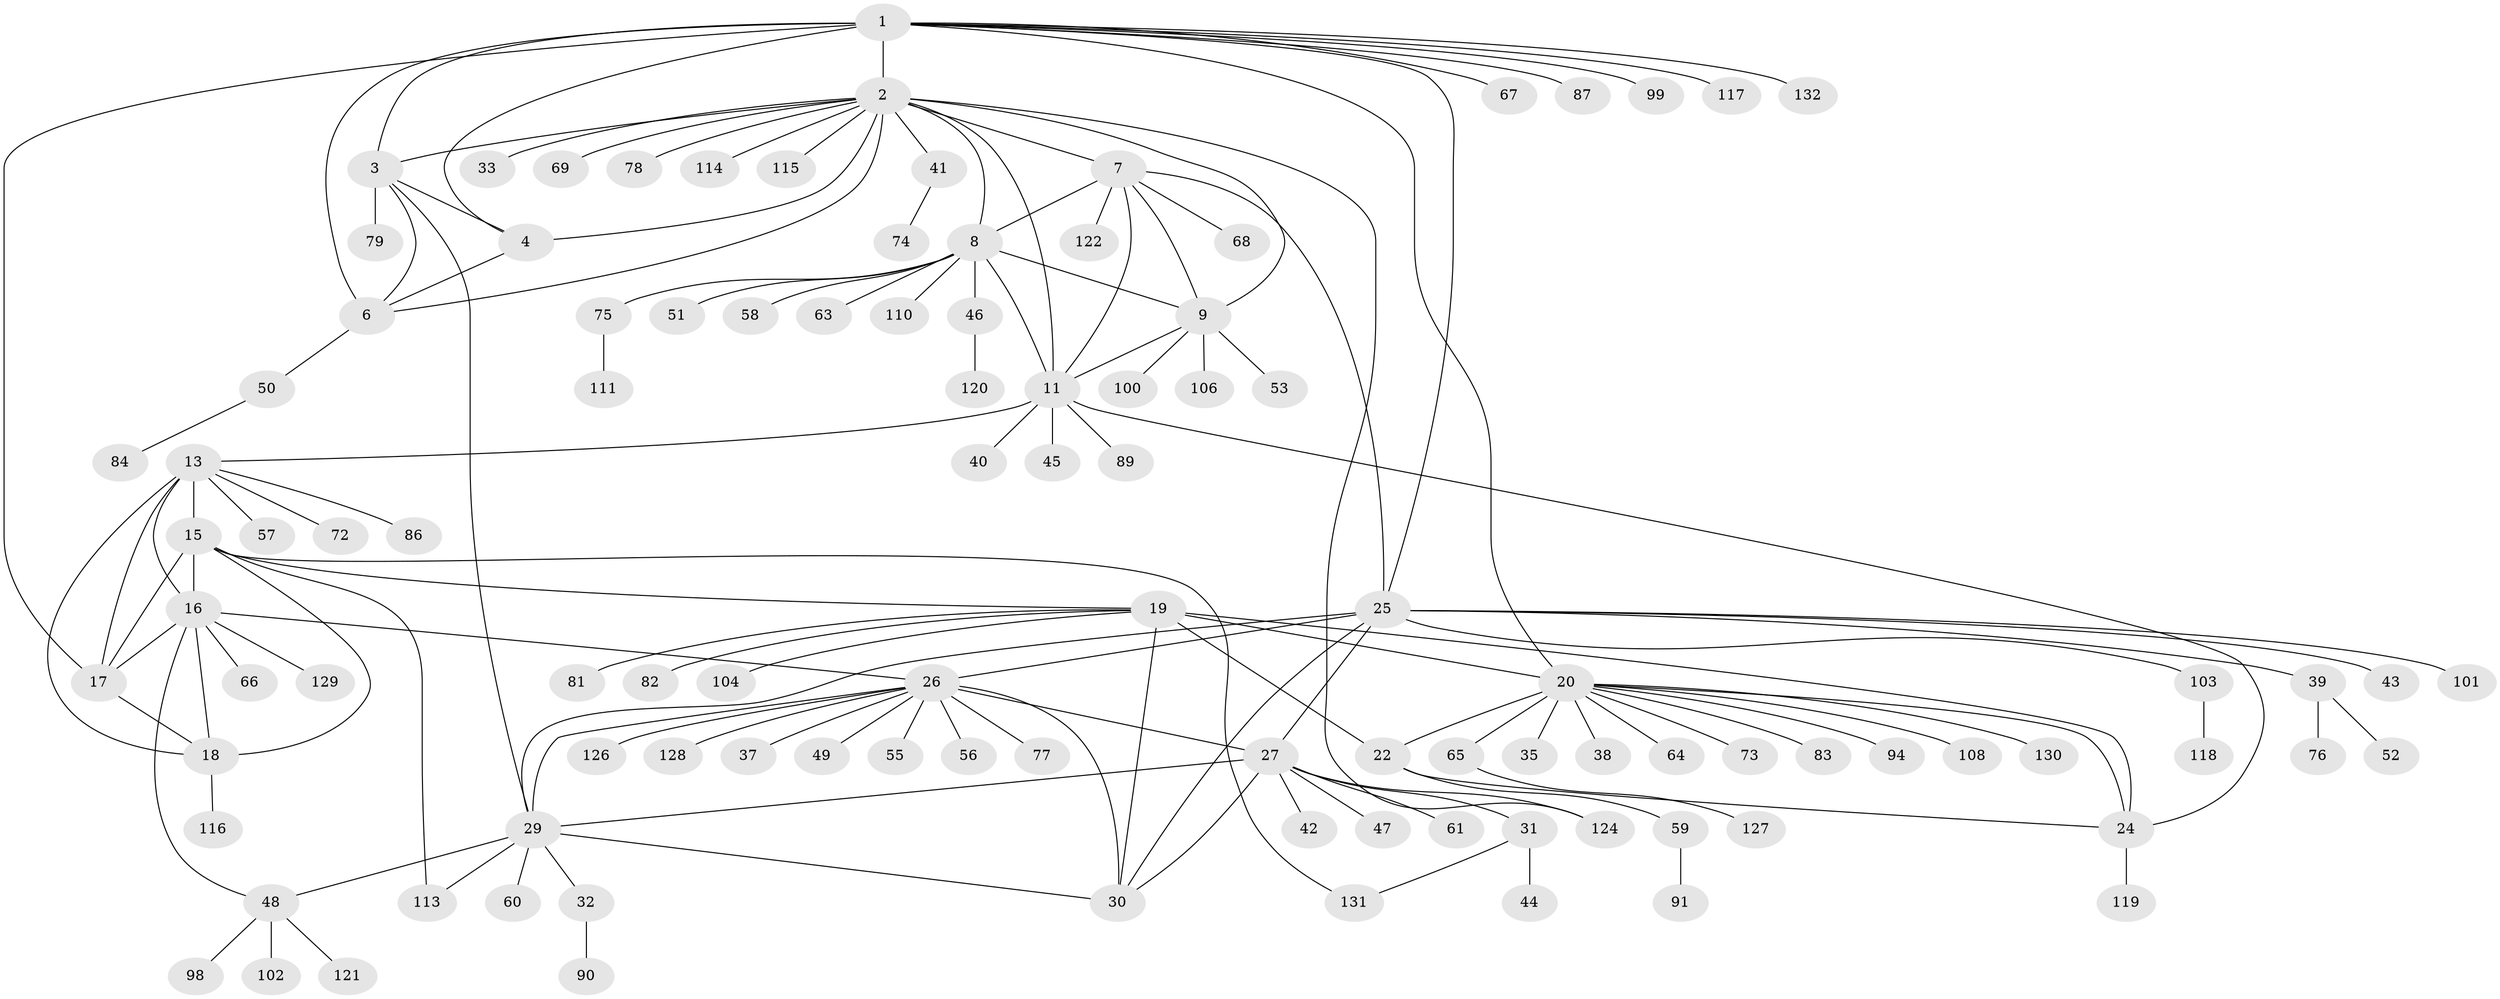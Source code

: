 // Generated by graph-tools (version 1.1) at 2025/52/02/27/25 19:52:17]
// undirected, 105 vertices, 142 edges
graph export_dot {
graph [start="1"]
  node [color=gray90,style=filled];
  1 [super="+5"];
  2 [super="+10"];
  3;
  4 [super="+85"];
  6;
  7;
  8 [super="+12"];
  9 [super="+125"];
  11 [super="+93"];
  13 [super="+14"];
  15 [super="+105"];
  16 [super="+88"];
  17;
  18;
  19 [super="+23"];
  20 [super="+21"];
  22 [super="+54"];
  24 [super="+107"];
  25 [super="+34"];
  26 [super="+28"];
  27 [super="+109"];
  29 [super="+62"];
  30;
  31 [super="+36"];
  32;
  33;
  35;
  37;
  38;
  39;
  40;
  41 [super="+95"];
  42;
  43;
  44;
  45 [super="+80"];
  46 [super="+71"];
  47;
  48 [super="+70"];
  49;
  50;
  51;
  52 [super="+96"];
  53;
  55;
  56;
  57;
  58;
  59 [super="+92"];
  60;
  61;
  63;
  64;
  65 [super="+97"];
  66;
  67;
  68;
  69;
  72;
  73;
  74;
  75;
  76;
  77;
  78;
  79;
  81;
  82;
  83 [super="+112"];
  84;
  86;
  87;
  89;
  90;
  91;
  94;
  98;
  99;
  100;
  101;
  102;
  103 [super="+123"];
  104;
  106;
  108;
  110;
  111;
  113;
  114;
  115;
  116;
  117;
  118;
  119;
  120;
  121;
  122;
  124;
  126;
  127;
  128;
  129;
  130;
  131;
  132;
  1 -- 2 [weight=2];
  1 -- 3 [weight=2];
  1 -- 4 [weight=2];
  1 -- 6 [weight=2];
  1 -- 17;
  1 -- 87;
  1 -- 117;
  1 -- 132;
  1 -- 99;
  1 -- 67;
  1 -- 20;
  1 -- 25;
  2 -- 3;
  2 -- 4;
  2 -- 6;
  2 -- 33;
  2 -- 41;
  2 -- 115;
  2 -- 69;
  2 -- 7;
  2 -- 8 [weight=2];
  2 -- 9;
  2 -- 11;
  2 -- 78;
  2 -- 114;
  2 -- 124;
  3 -- 4;
  3 -- 6;
  3 -- 29;
  3 -- 79;
  4 -- 6;
  6 -- 50;
  7 -- 8 [weight=2];
  7 -- 9;
  7 -- 11;
  7 -- 25;
  7 -- 68;
  7 -- 122;
  8 -- 9 [weight=2];
  8 -- 11 [weight=2];
  8 -- 63;
  8 -- 75;
  8 -- 110;
  8 -- 46;
  8 -- 51;
  8 -- 58;
  9 -- 11;
  9 -- 53;
  9 -- 100;
  9 -- 106;
  11 -- 13;
  11 -- 24;
  11 -- 40;
  11 -- 45;
  11 -- 89;
  13 -- 15 [weight=2];
  13 -- 16 [weight=2];
  13 -- 17 [weight=2];
  13 -- 18 [weight=2];
  13 -- 57;
  13 -- 86;
  13 -- 72;
  15 -- 16;
  15 -- 17;
  15 -- 18;
  15 -- 19;
  15 -- 113;
  15 -- 131;
  16 -- 17;
  16 -- 18;
  16 -- 26;
  16 -- 48;
  16 -- 66;
  16 -- 129;
  17 -- 18;
  18 -- 116;
  19 -- 20 [weight=4];
  19 -- 22 [weight=2];
  19 -- 24 [weight=2];
  19 -- 30;
  19 -- 81;
  19 -- 82;
  19 -- 104;
  20 -- 22 [weight=2];
  20 -- 24 [weight=2];
  20 -- 35;
  20 -- 83;
  20 -- 130;
  20 -- 64;
  20 -- 65;
  20 -- 38;
  20 -- 73;
  20 -- 108;
  20 -- 94;
  22 -- 24;
  22 -- 59;
  24 -- 119;
  25 -- 26 [weight=2];
  25 -- 27;
  25 -- 29;
  25 -- 30;
  25 -- 43;
  25 -- 103;
  25 -- 101;
  25 -- 39;
  26 -- 27 [weight=2];
  26 -- 29 [weight=2];
  26 -- 30 [weight=2];
  26 -- 55;
  26 -- 56;
  26 -- 77;
  26 -- 128;
  26 -- 126;
  26 -- 37;
  26 -- 49;
  27 -- 29;
  27 -- 30;
  27 -- 31;
  27 -- 42;
  27 -- 47;
  27 -- 61;
  27 -- 124;
  29 -- 30;
  29 -- 32;
  29 -- 60;
  29 -- 113;
  29 -- 48;
  31 -- 44;
  31 -- 131;
  32 -- 90;
  39 -- 52;
  39 -- 76;
  41 -- 74;
  46 -- 120;
  48 -- 98;
  48 -- 121;
  48 -- 102;
  50 -- 84;
  59 -- 91;
  65 -- 127;
  75 -- 111;
  103 -- 118;
}
